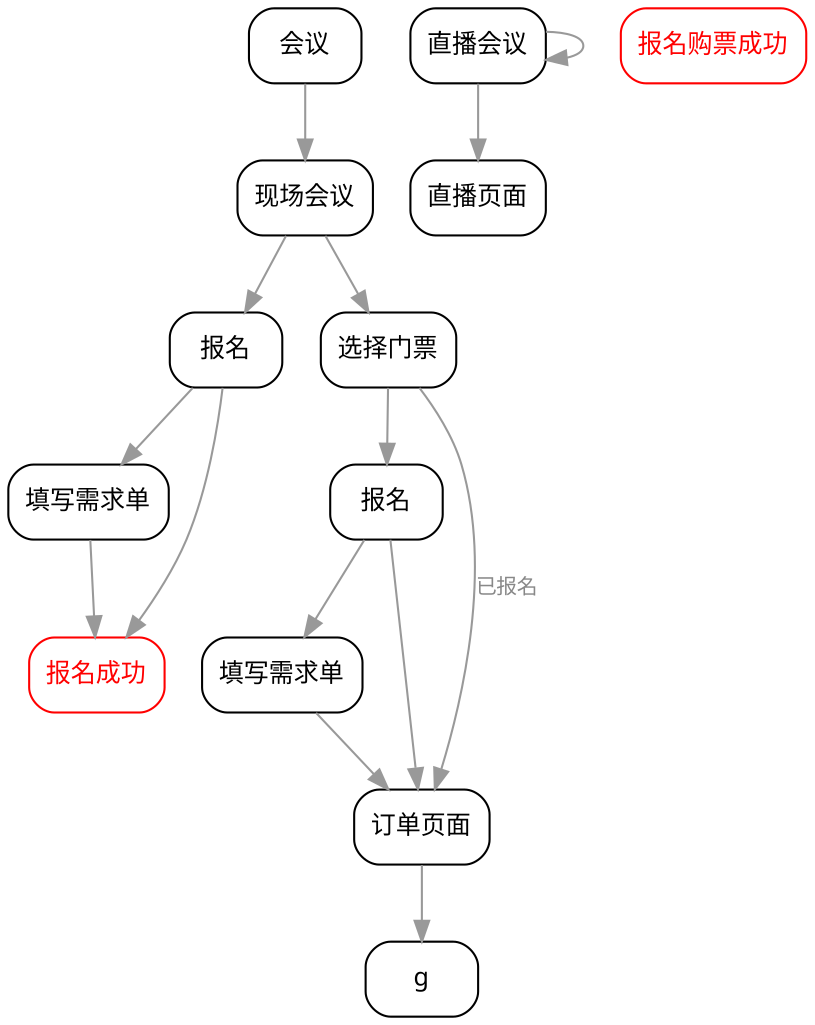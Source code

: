 // comment
digraph "会议报名购票流程图" {
	graph [rankdir=TB]
	node [color=black fontcolor=black fontname=FangSong fontsize=12 shape=box style=rounded]
	edge [color="#999999" fontcolor="#888888" fontname=FangSong fontsize=10]
	0 [label="会议"]
	1 [label="直播会议"]
	2 [label="直播页面"]
	a [label="现场会议"]
	b [label="报名"]
	i [label="报名"]
	c [label="选择门票"]
	d [label="填写需求单"]
	j [label="填写需求单"]
	e [label="报名成功" color=red fontcolor=red]
	f [label="订单页面"]
	gg [label="报名购票成功" color=red fontcolor=red]
	a -> b
	i -> f
	b -> e
	b -> d
	a -> c
	j -> f
	d -> e
	0 -> a
	1 -> 2
	c -> i
	i -> j
	1 -> 1
	f -> g
	c -> f [label="已报名"]
}
